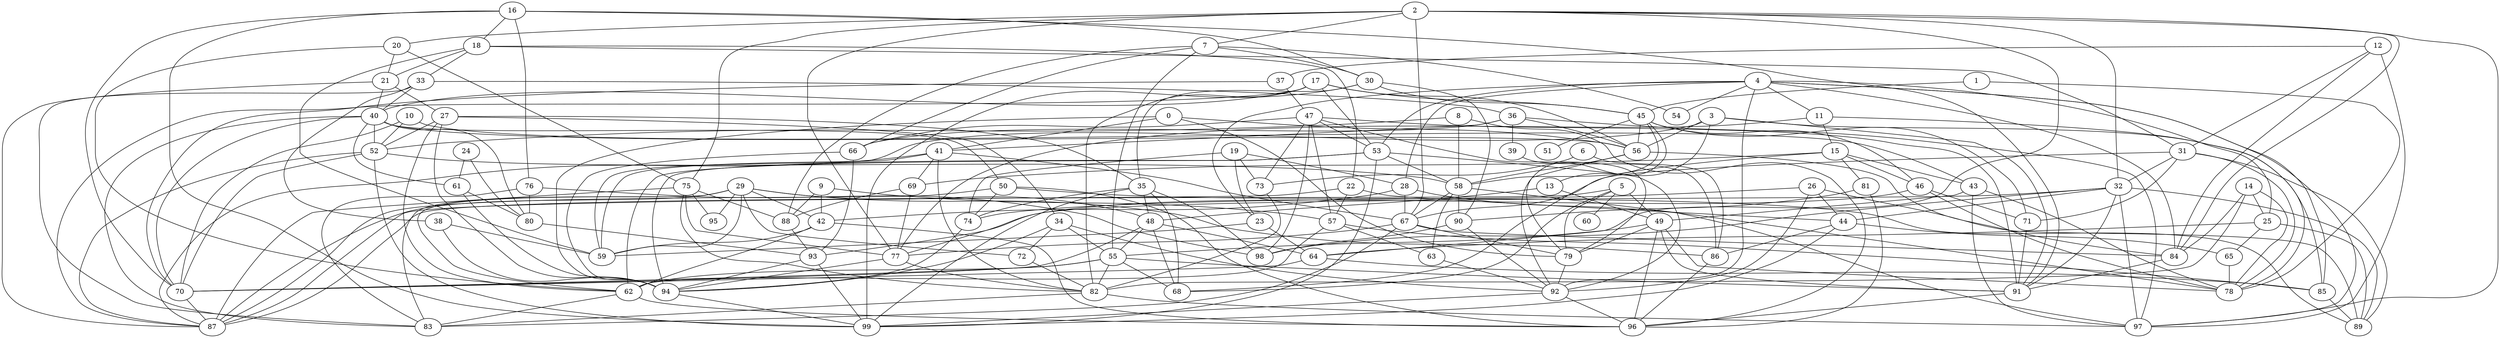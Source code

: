strict graph "gnp_random_graph(100,0.06)" {
0;
1;
2;
3;
4;
5;
6;
7;
8;
9;
10;
11;
12;
13;
14;
15;
16;
17;
18;
19;
20;
21;
22;
23;
24;
25;
26;
27;
28;
29;
30;
31;
32;
33;
34;
35;
36;
37;
38;
39;
40;
41;
42;
43;
44;
45;
46;
47;
48;
49;
50;
51;
52;
53;
54;
55;
56;
57;
58;
59;
60;
61;
62;
63;
64;
65;
66;
67;
68;
69;
70;
71;
72;
73;
74;
75;
76;
77;
78;
79;
80;
81;
82;
83;
84;
85;
86;
87;
88;
89;
90;
91;
92;
93;
94;
95;
96;
97;
98;
99;
0 -- 56  [is_available=True, prob="0.421645206638"];
0 -- 41  [is_available=True, prob="0.705338202572"];
0 -- 94  [is_available=True, prob="0.818051151465"];
0 -- 79  [is_available=True, prob="1.0"];
1 -- 45  [is_available=True, prob="1.0"];
1 -- 78  [is_available=True, prob="0.521059944179"];
2 -- 32  [is_available=True, prob="0.300624254003"];
2 -- 64  [is_available=True, prob="0.885551089821"];
2 -- 67  [is_available=True, prob="0.810877840514"];
2 -- 97  [is_available=True, prob="0.970883400934"];
2 -- 7  [is_available=True, prob="5.58019986169e-05"];
2 -- 75  [is_available=True, prob="0.710846778873"];
2 -- 77  [is_available=True, prob="0.759739308127"];
2 -- 20  [is_available=True, prob="0.069803137548"];
2 -- 84  [is_available=True, prob="0.716958280161"];
3 -- 56  [is_available=True, prob="0.857534099832"];
3 -- 91  [is_available=True, prob="1.0"];
3 -- 59  [is_available=True, prob="0.789067688406"];
3 -- 13  [is_available=True, prob="0.579396993707"];
3 -- 85  [is_available=True, prob="1.0"];
4 -- 97  [is_available=True, prob="1.0"];
4 -- 92  [is_available=True, prob="1.0"];
4 -- 11  [is_available=True, prob="0.229452172959"];
4 -- 84  [is_available=True, prob="0.630132811962"];
4 -- 53  [is_available=True, prob="0.705698268474"];
4 -- 54  [is_available=True, prob="1.0"];
4 -- 23  [is_available=True, prob="1.0"];
4 -- 25  [is_available=True, prob="0.451146121715"];
4 -- 28  [is_available=True, prob="0.682770277078"];
4 -- 85  [is_available=True, prob="0.300652882263"];
5 -- 68  [is_available=True, prob="0.686368412753"];
5 -- 49  [is_available=True, prob="0.507573553419"];
5 -- 87  [is_available=True, prob="0.685140182278"];
5 -- 60  [is_available=True, prob="0.585985658392"];
5 -- 79  [is_available=True, prob="0.879491380619"];
6 -- 73  [is_available=True, prob="0.637348923182"];
6 -- 86  [is_available=True, prob="0.0787330906172"];
7 -- 66  [is_available=True, prob="0.168673227442"];
7 -- 54  [is_available=True, prob="0.941886230232"];
7 -- 55  [is_available=True, prob="1.0"];
7 -- 88  [is_available=True, prob="0.257120892096"];
7 -- 30  [is_available=True, prob="0.708433292566"];
8 -- 96  [is_available=True, prob="0.296943602054"];
8 -- 58  [is_available=True, prob="0.739547712436"];
8 -- 52  [is_available=True, prob="0.926042737682"];
9 -- 88  [is_available=True, prob="0.323791435013"];
9 -- 57  [is_available=True, prob="1.0"];
9 -- 42  [is_available=True, prob="0.755096430127"];
10 -- 43  [is_available=True, prob="0.918225805637"];
10 -- 52  [is_available=True, prob="0.209109088607"];
10 -- 70  [is_available=True, prob="0.113830155821"];
11 -- 77  [is_available=True, prob="0.597220165255"];
11 -- 78  [is_available=True, prob="0.253247179598"];
11 -- 15  [is_available=True, prob="0.987180697008"];
12 -- 97  [is_available=True, prob="0.196516133337"];
12 -- 84  [is_available=True, prob="0.444760605217"];
12 -- 37  [is_available=True, prob="0.929437427782"];
12 -- 31  [is_available=True, prob="0.0104558408802"];
13 -- 48  [is_available=True, prob="0.614583630696"];
13 -- 49  [is_available=True, prob="0.350106763692"];
14 -- 25  [is_available=True, prob="0.911303543554"];
14 -- 82  [is_available=True, prob="0.188903189452"];
14 -- 84  [is_available=True, prob="0.748847208947"];
14 -- 78  [is_available=True, prob="0.0826052383944"];
15 -- 68  [is_available=True, prob="0.0887109943263"];
15 -- 69  [is_available=True, prob="0.990404908165"];
15 -- 43  [is_available=True, prob="0.392873544888"];
15 -- 46  [is_available=True, prob="0.272232889356"];
15 -- 81  [is_available=True, prob="0.629744060232"];
16 -- 99  [is_available=True, prob="1.0"];
16 -- 70  [is_available=True, prob="0.743075407736"];
16 -- 76  [is_available=True, prob="0.0557180019185"];
16 -- 18  [is_available=True, prob="0.508882611729"];
16 -- 91  [is_available=True, prob="0.794386630009"];
16 -- 30  [is_available=True, prob="0.626963479192"];
17 -- 40  [is_available=True, prob="0.681081803745"];
17 -- 45  [is_available=True, prob="0.324496506894"];
17 -- 82  [is_available=True, prob="0.532559911907"];
17 -- 53  [is_available=True, prob="0.52571740063"];
17 -- 87  [is_available=True, prob="1.0"];
17 -- 56  [is_available=True, prob="0.940877696133"];
18 -- 33  [is_available=True, prob="1.0"];
18 -- 21  [is_available=True, prob="0.0830214228656"];
18 -- 22  [is_available=True, prob="0.278615347219"];
18 -- 59  [is_available=True, prob="0.251029252353"];
18 -- 31  [is_available=True, prob="0.122302912806"];
19 -- 73  [is_available=True, prob="0.940092706274"];
19 -- 74  [is_available=True, prob="0.949224068543"];
19 -- 28  [is_available=True, prob="0.648297818827"];
19 -- 23  [is_available=True, prob="1.0"];
20 -- 75  [is_available=True, prob="0.540065979384"];
20 -- 21  [is_available=True, prob="0.398030663206"];
20 -- 62  [is_available=True, prob="0.474962090227"];
21 -- 40  [is_available=True, prob="0.231218300413"];
21 -- 27  [is_available=True, prob="0.716702926896"];
21 -- 87  [is_available=True, prob="0.830122968761"];
22 -- 57  [is_available=True, prob="1.0"];
22 -- 44  [is_available=True, prob="1.0"];
22 -- 87  [is_available=True, prob="0.529619935474"];
23 -- 64  [is_available=True, prob="0.141410359008"];
23 -- 59  [is_available=True, prob="1.0"];
24 -- 80  [is_available=True, prob="1.0"];
24 -- 61  [is_available=True, prob="0.965093436375"];
25 -- 64  [is_available=True, prob="0.610095727587"];
25 -- 65  [is_available=True, prob="1.0"];
25 -- 89  [is_available=True, prob="0.717119247465"];
26 -- 92  [is_available=True, prob="1.0"];
26 -- 89  [is_available=True, prob="1.0"];
26 -- 74  [is_available=True, prob="0.772303798296"];
26 -- 44  [is_available=True, prob="0.082965054293"];
27 -- 34  [is_available=True, prob="0.5439749816"];
27 -- 35  [is_available=True, prob="1.0"];
27 -- 62  [is_available=True, prob="0.0909186956394"];
27 -- 52  [is_available=True, prob="0.802644297269"];
27 -- 94  [is_available=True, prob="0.610841509468"];
28 -- 67  [is_available=True, prob="0.608322782636"];
28 -- 42  [is_available=True, prob="0.523735495352"];
28 -- 78  [is_available=True, prob="1.0"];
29 -- 72  [is_available=True, prob="1.0"];
29 -- 42  [is_available=True, prob="1.0"];
29 -- 48  [is_available=True, prob="0.713630713428"];
29 -- 83  [is_available=True, prob="0.563669393319"];
29 -- 86  [is_available=True, prob="0.0527860354072"];
29 -- 87  [is_available=True, prob="0.209854977325"];
29 -- 59  [is_available=True, prob="0.933926921131"];
29 -- 62  [is_available=True, prob="1.0"];
29 -- 95  [is_available=True, prob="0.746057443353"];
30 -- 99  [is_available=True, prob="1.0"];
30 -- 45  [is_available=True, prob="0.24709822578"];
30 -- 35  [is_available=True, prob="0.649801936151"];
30 -- 90  [is_available=True, prob="0.22600920363"];
31 -- 32  [is_available=True, prob="0.458866015528"];
31 -- 67  [is_available=True, prob="1.0"];
31 -- 71  [is_available=True, prob="1.0"];
31 -- 78  [is_available=True, prob="0.681349283867"];
31 -- 89  [is_available=True, prob="0.878779691657"];
32 -- 97  [is_available=True, prob="0.217694923881"];
32 -- 44  [is_available=True, prob="0.161832294956"];
32 -- 98  [is_available=True, prob="0.0356463944253"];
32 -- 89  [is_available=True, prob="1.0"];
32 -- 91  [is_available=True, prob="1.0"];
32 -- 93  [is_available=True, prob="0.792424553428"];
33 -- 40  [is_available=True, prob="0.285404460271"];
33 -- 83  [is_available=True, prob="0.118160672222"];
33 -- 36  [is_available=True, prob="0.0374468304247"];
33 -- 38  [is_available=True, prob="1.0"];
34 -- 72  [is_available=True, prob="0.341551813458"];
34 -- 92  [is_available=True, prob="0.812792350117"];
34 -- 94  [is_available=True, prob="0.338020544618"];
34 -- 55  [is_available=True, prob="0.353364493814"];
35 -- 98  [is_available=True, prob="1.0"];
35 -- 99  [is_available=True, prob="1.0"];
35 -- 68  [is_available=True, prob="1.0"];
35 -- 74  [is_available=True, prob="0.370643894697"];
35 -- 48  [is_available=True, prob="0.528334897288"];
36 -- 66  [is_available=True, prob="1.0"];
36 -- 97  [is_available=True, prob="1.0"];
36 -- 41  [is_available=True, prob="0.118988996668"];
36 -- 39  [is_available=True, prob="0.907371940547"];
36 -- 56  [is_available=True, prob="0.572276865387"];
37 -- 70  [is_available=True, prob="0.0779632112221"];
37 -- 47  [is_available=True, prob="0.409347137596"];
38 -- 59  [is_available=True, prob="0.780025803235"];
38 -- 94  [is_available=True, prob="0.65852976772"];
39 -- 86  [is_available=True, prob="0.176988746532"];
40 -- 70  [is_available=True, prob="0.82831026403"];
40 -- 80  [is_available=True, prob="0.834048224435"];
40 -- 50  [is_available=True, prob="0.357633186669"];
40 -- 83  [is_available=True, prob="0.568021287589"];
40 -- 52  [is_available=True, prob="0.443101992338"];
40 -- 56  [is_available=True, prob="0.541039954455"];
40 -- 61  [is_available=True, prob="0.552224059982"];
41 -- 67  [is_available=True, prob="1.0"];
41 -- 69  [is_available=True, prob="0.308893298868"];
41 -- 82  [is_available=True, prob="0.533576599685"];
41 -- 87  [is_available=True, prob="0.501782278192"];
41 -- 59  [is_available=True, prob="0.52499456178"];
42 -- 96  [is_available=True, prob="0.419500907329"];
42 -- 59  [is_available=True, prob="0.543465048391"];
42 -- 62  [is_available=True, prob="0.49682708557"];
43 -- 49  [is_available=True, prob="0.976644206385"];
43 -- 97  [is_available=True, prob="0.349535671981"];
43 -- 78  [is_available=True, prob="0.653094426025"];
44 -- 65  [is_available=True, prob="1.0"];
44 -- 99  [is_available=True, prob="0.168831833505"];
44 -- 86  [is_available=True, prob="0.692073237038"];
45 -- 71  [is_available=True, prob="0.37606855299"];
45 -- 46  [is_available=True, prob="0.0430220831229"];
45 -- 51  [is_available=True, prob="0.0278563100786"];
45 -- 56  [is_available=True, prob="1.0"];
45 -- 58  [is_available=True, prob="0.917089944523"];
45 -- 92  [is_available=True, prob="1.0"];
46 -- 71  [is_available=True, prob="0.82681427441"];
46 -- 78  [is_available=True, prob="0.480501180959"];
46 -- 77  [is_available=True, prob="0.421332197645"];
47 -- 66  [is_available=True, prob="0.989120458612"];
47 -- 73  [is_available=True, prob="1.0"];
47 -- 98  [is_available=True, prob="0.976972107965"];
47 -- 79  [is_available=True, prob="0.836091968698"];
47 -- 53  [is_available=True, prob="0.317836598332"];
47 -- 57  [is_available=True, prob="0.759623012636"];
47 -- 91  [is_available=True, prob="0.24844920969"];
48 -- 64  [is_available=True, prob="0.528577867695"];
48 -- 68  [is_available=True, prob="0.956404661689"];
48 -- 70  [is_available=True, prob="0.139845504175"];
48 -- 55  [is_available=True, prob="0.803646189922"];
49 -- 96  [is_available=True, prob="0.0679962779273"];
49 -- 78  [is_available=True, prob="0.423352622731"];
49 -- 79  [is_available=True, prob="0.151012160252"];
49 -- 55  [is_available=True, prob="0.618994808415"];
49 -- 91  [is_available=True, prob="0.763524594215"];
50 -- 89  [is_available=True, prob="1.0"];
50 -- 74  [is_available=True, prob="0.107618614218"];
50 -- 96  [is_available=True, prob="0.41874000391"];
50 -- 87  [is_available=True, prob="0.370078616991"];
52 -- 99  [is_available=True, prob="1.0"];
52 -- 70  [is_available=True, prob="0.134044509324"];
52 -- 87  [is_available=True, prob="0.324847536015"];
52 -- 58  [is_available=True, prob="1.0"];
53 -- 99  [is_available=True, prob="0.343120333316"];
53 -- 94  [is_available=True, prob="1.0"];
53 -- 58  [is_available=True, prob="0.19515276937"];
53 -- 92  [is_available=True, prob="0.951281375999"];
53 -- 62  [is_available=True, prob="0.518408787379"];
55 -- 68  [is_available=True, prob="0.791662007687"];
55 -- 70  [is_available=True, prob="1.0"];
55 -- 82  [is_available=True, prob="1.0"];
55 -- 91  [is_available=True, prob="1.0"];
55 -- 62  [is_available=True, prob="0.453863766239"];
56 -- 79  [is_available=True, prob="0.726841545395"];
56 -- 84  [is_available=True, prob="0.215405381791"];
56 -- 58  [is_available=True, prob="1.0"];
57 -- 85  [is_available=True, prob="1.0"];
57 -- 62  [is_available=True, prob="1.0"];
57 -- 63  [is_available=True, prob="0.902662269819"];
58 -- 97  [is_available=True, prob="0.160104576139"];
58 -- 67  [is_available=True, prob="0.33762441517"];
58 -- 90  [is_available=True, prob="1.0"];
58 -- 63  [is_available=True, prob="0.776458766343"];
61 -- 94  [is_available=True, prob="0.429270957786"];
61 -- 80  [is_available=True, prob="1.0"];
62 -- 96  [is_available=True, prob="0.896357839058"];
62 -- 83  [is_available=True, prob="0.692965883921"];
63 -- 92  [is_available=True, prob="0.928221726943"];
64 -- 70  [is_available=True, prob="0.0318565501836"];
64 -- 85  [is_available=True, prob="1.0"];
65 -- 78  [is_available=True, prob="1.0"];
66 -- 93  [is_available=True, prob="0.701115654894"];
66 -- 94  [is_available=True, prob="0.940948272416"];
67 -- 77  [is_available=True, prob="0.759424590265"];
67 -- 79  [is_available=True, prob="0.308552243789"];
67 -- 83  [is_available=True, prob="0.286480755916"];
67 -- 84  [is_available=True, prob="1.0"];
69 -- 88  [is_available=True, prob="1.0"];
69 -- 77  [is_available=True, prob="0.551975245204"];
70 -- 87  [is_available=True, prob="0.25899653115"];
71 -- 91  [is_available=True, prob="1.0"];
72 -- 82  [is_available=True, prob="1.0"];
73 -- 82  [is_available=True, prob="0.736641899078"];
74 -- 94  [is_available=True, prob="0.65328443773"];
75 -- 77  [is_available=True, prob="1.0"];
75 -- 82  [is_available=True, prob="0.415846206055"];
75 -- 87  [is_available=True, prob="0.172715405707"];
75 -- 88  [is_available=True, prob="0.26193940346"];
75 -- 95  [is_available=True, prob="0.946158650224"];
76 -- 80  [is_available=True, prob="1.0"];
76 -- 98  [is_available=True, prob="0.527520201472"];
76 -- 83  [is_available=True, prob="0.535903921256"];
77 -- 82  [is_available=True, prob="0.66454567188"];
77 -- 94  [is_available=True, prob="0.447292780794"];
79 -- 92  [is_available=True, prob="0.752088318591"];
80 -- 93  [is_available=True, prob="1.0"];
81 -- 96  [is_available=True, prob="1.0"];
81 -- 90  [is_available=True, prob="1.0"];
82 -- 97  [is_available=True, prob="0.395870156316"];
82 -- 83  [is_available=True, prob="0.331476621547"];
84 -- 91  [is_available=True, prob="0.913726736324"];
85 -- 89  [is_available=True, prob="0.809775230661"];
86 -- 96  [is_available=True, prob="0.514010244747"];
88 -- 93  [is_available=True, prob="0.0929585555"];
90 -- 92  [is_available=True, prob="0.5007216433"];
90 -- 98  [is_available=True, prob="0.792423582975"];
91 -- 96  [is_available=True, prob="0.897854679167"];
92 -- 96  [is_available=True, prob="1.0"];
92 -- 99  [is_available=True, prob="0.778487336802"];
93 -- 99  [is_available=True, prob="0.586300046382"];
93 -- 94  [is_available=True, prob="0.948489873167"];
94 -- 99  [is_available=True, prob="1.0"];
}
